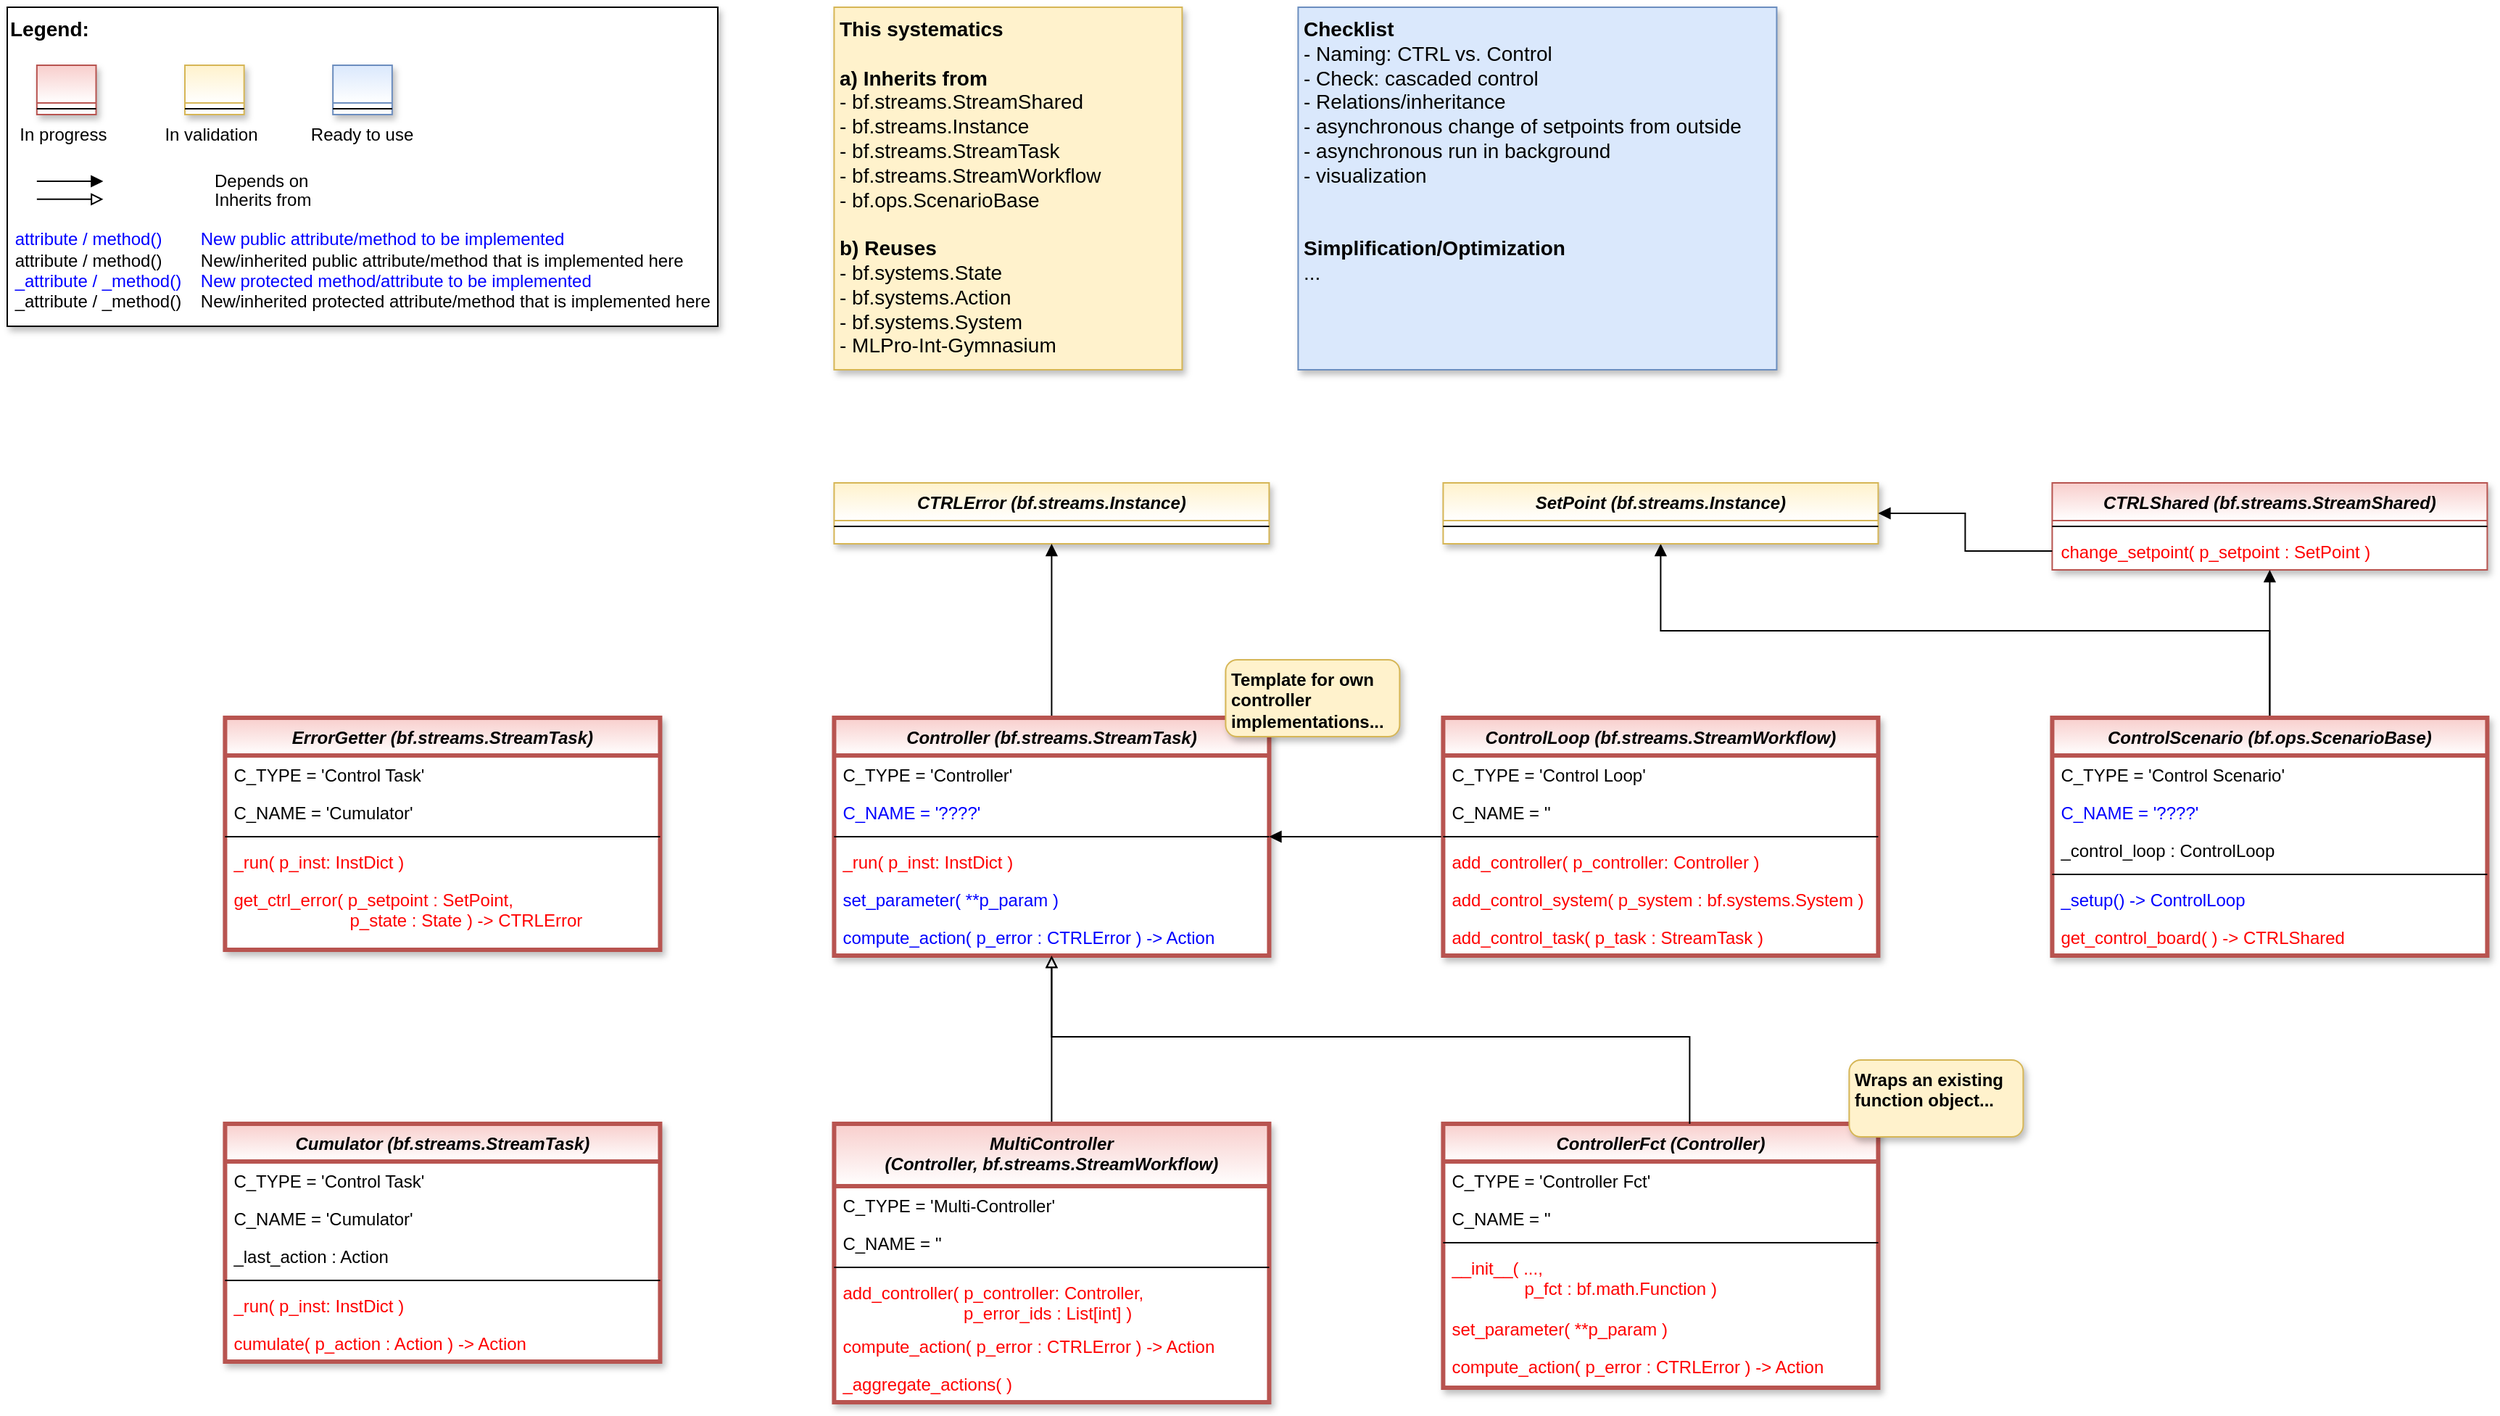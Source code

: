 <mxfile version="20.7.4" type="device"><diagram id="C5RBs43oDa-KdzZeNtuy" name="Page-1"><mxGraphModel dx="2894" dy="1236" grid="1" gridSize="10" guides="1" tooltips="1" connect="1" arrows="1" fold="1" page="1" pageScale="1" pageWidth="2336" pageHeight="1654" math="0" shadow="0"><root><mxCell id="WIyWlLk6GJQsqaUBKTNV-0"/><mxCell id="WIyWlLk6GJQsqaUBKTNV-1" parent="WIyWlLk6GJQsqaUBKTNV-0"/><mxCell id="fdyP1tWBDfPf_pqGQ-dC-86" value="CTRLError (bf.streams.Instance)" style="swimlane;fontStyle=3;align=center;verticalAlign=top;childLayout=stackLayout;horizontal=1;startSize=26;horizontalStack=0;resizeParent=1;resizeLast=0;collapsible=1;marginBottom=0;rounded=0;shadow=1;strokeWidth=1;fillColor=#fff2cc;strokeColor=#d6b656;swimlaneFillColor=#ffffff;gradientColor=#FFFFFF;" parent="WIyWlLk6GJQsqaUBKTNV-1" vertex="1"><mxGeometry x="610.21" y="368" width="300" height="42" as="geometry"><mxRectangle x="230" y="140" width="160" height="26" as="alternateBounds"/></mxGeometry></mxCell><mxCell id="fdyP1tWBDfPf_pqGQ-dC-89" value="" style="line;html=1;strokeWidth=1;align=left;verticalAlign=middle;spacingTop=-1;spacingLeft=3;spacingRight=3;rotatable=0;labelPosition=right;points=[];portConstraint=eastwest;" parent="fdyP1tWBDfPf_pqGQ-dC-86" vertex="1"><mxGeometry y="26" width="300" height="8" as="geometry"/></mxCell><mxCell id="gUQ-q-52XsLSWtc9X4ot-0" value="CTRLShared (bf.streams.StreamShared)" style="swimlane;fontStyle=3;align=center;verticalAlign=top;childLayout=stackLayout;horizontal=1;startSize=26;horizontalStack=0;resizeParent=1;resizeLast=0;collapsible=1;marginBottom=0;rounded=0;shadow=1;strokeWidth=1;fillColor=#f8cecc;strokeColor=#b85450;swimlaneFillColor=#ffffff;gradientColor=#FFFFFF;" parent="WIyWlLk6GJQsqaUBKTNV-1" vertex="1"><mxGeometry x="1450.21" y="368" width="300" height="60" as="geometry"><mxRectangle x="230" y="140" width="160" height="26" as="alternateBounds"/></mxGeometry></mxCell><mxCell id="gUQ-q-52XsLSWtc9X4ot-1" value="" style="line;html=1;strokeWidth=1;align=left;verticalAlign=middle;spacingTop=-1;spacingLeft=3;spacingRight=3;rotatable=0;labelPosition=right;points=[];portConstraint=eastwest;" parent="gUQ-q-52XsLSWtc9X4ot-0" vertex="1"><mxGeometry y="26" width="300" height="8" as="geometry"/></mxCell><mxCell id="BeWae3hQQ1d45eF7kmdL-56" value="change_setpoint( p_setpoint : SetPoint )" style="text;align=left;verticalAlign=top;spacingLeft=4;spacingRight=4;overflow=hidden;rotatable=0;points=[[0,0.5],[1,0.5]];portConstraint=eastwest;fontColor=#FF0000;" parent="gUQ-q-52XsLSWtc9X4ot-0" vertex="1"><mxGeometry y="34" width="300" height="26" as="geometry"/></mxCell><mxCell id="3-JznSSeZrS0CLw6vBiC-10" style="edgeStyle=orthogonalEdgeStyle;rounded=0;orthogonalLoop=1;jettySize=auto;html=1;fontColor=#FF0000;endArrow=block;endFill=0;" edge="1" parent="WIyWlLk6GJQsqaUBKTNV-1" source="BeWae3hQQ1d45eF7kmdL-7" target="BeWae3hQQ1d45eF7kmdL-41"><mxGeometry relative="1" as="geometry"/></mxCell><mxCell id="BeWae3hQQ1d45eF7kmdL-7" value="MultiController&#10;(Controller, bf.streams.StreamWorkflow)" style="swimlane;fontStyle=3;align=center;verticalAlign=top;childLayout=stackLayout;horizontal=1;startSize=43;horizontalStack=0;resizeParent=1;resizeLast=0;collapsible=1;marginBottom=0;rounded=0;shadow=1;strokeWidth=3;fillColor=#f8cecc;strokeColor=#b85450;swimlaneFillColor=#ffffff;gradientColor=#FFFFFF;" parent="WIyWlLk6GJQsqaUBKTNV-1" vertex="1"><mxGeometry x="610.21" y="810" width="300" height="192" as="geometry"><mxRectangle x="230" y="140" width="160" height="26" as="alternateBounds"/></mxGeometry></mxCell><mxCell id="BeWae3hQQ1d45eF7kmdL-16" value="C_TYPE = 'Multi-Controller'" style="text;align=left;verticalAlign=top;spacingLeft=4;spacingRight=4;overflow=hidden;rotatable=0;points=[[0,0.5],[1,0.5]];portConstraint=eastwest;fontColor=default;" parent="BeWae3hQQ1d45eF7kmdL-7" vertex="1"><mxGeometry y="43" width="300" height="26" as="geometry"/></mxCell><mxCell id="BeWae3hQQ1d45eF7kmdL-20" value="C_NAME = ''" style="text;align=left;verticalAlign=top;spacingLeft=4;spacingRight=4;overflow=hidden;rotatable=0;points=[[0,0.5],[1,0.5]];portConstraint=eastwest;fontColor=default;" parent="BeWae3hQQ1d45eF7kmdL-7" vertex="1"><mxGeometry y="69" width="300" height="26" as="geometry"/></mxCell><mxCell id="BeWae3hQQ1d45eF7kmdL-9" value="" style="line;html=1;strokeWidth=1;align=left;verticalAlign=middle;spacingTop=-1;spacingLeft=3;spacingRight=3;rotatable=0;labelPosition=right;points=[];portConstraint=eastwest;" parent="BeWae3hQQ1d45eF7kmdL-7" vertex="1"><mxGeometry y="95" width="300" height="8" as="geometry"/></mxCell><mxCell id="BeWae3hQQ1d45eF7kmdL-40" value="add_controller( p_controller: Controller, &#10;                         p_error_ids : List[int] )" style="text;align=left;verticalAlign=top;spacingLeft=4;spacingRight=4;overflow=hidden;rotatable=0;points=[[0,0.5],[1,0.5]];portConstraint=eastwest;fontColor=#FF0000;" parent="BeWae3hQQ1d45eF7kmdL-7" vertex="1"><mxGeometry y="103" width="300" height="37" as="geometry"/></mxCell><mxCell id="pjStZlk7W4hdXA8x17on-1" value="compute_action( p_error : CTRLError ) -&gt; Action" style="text;align=left;verticalAlign=top;spacingLeft=4;spacingRight=4;overflow=hidden;rotatable=0;points=[[0,0.5],[1,0.5]];portConstraint=eastwest;fontColor=#FF0000;" parent="BeWae3hQQ1d45eF7kmdL-7" vertex="1"><mxGeometry y="140" width="300" height="26" as="geometry"/></mxCell><mxCell id="BeWae3hQQ1d45eF7kmdL-55" value="_aggregate_actions( )" style="text;align=left;verticalAlign=top;spacingLeft=4;spacingRight=4;overflow=hidden;rotatable=0;points=[[0,0.5],[1,0.5]];portConstraint=eastwest;fontColor=#FF0000;" parent="BeWae3hQQ1d45eF7kmdL-7" vertex="1"><mxGeometry y="166" width="300" height="26" as="geometry"/></mxCell><mxCell id="3-JznSSeZrS0CLw6vBiC-11" style="edgeStyle=orthogonalEdgeStyle;rounded=0;orthogonalLoop=1;jettySize=auto;html=1;fontColor=#FF0000;endArrow=block;endFill=1;" edge="1" parent="WIyWlLk6GJQsqaUBKTNV-1" source="BeWae3hQQ1d45eF7kmdL-25" target="gUQ-q-52XsLSWtc9X4ot-0"><mxGeometry relative="1" as="geometry"/></mxCell><mxCell id="3-JznSSeZrS0CLw6vBiC-12" style="edgeStyle=orthogonalEdgeStyle;rounded=0;orthogonalLoop=1;jettySize=auto;html=1;fontColor=#FF0000;endArrow=block;endFill=1;" edge="1" parent="WIyWlLk6GJQsqaUBKTNV-1" source="BeWae3hQQ1d45eF7kmdL-25" target="BeWae3hQQ1d45eF7kmdL-57"><mxGeometry relative="1" as="geometry"><Array as="points"><mxPoint x="1600.21" y="470"/><mxPoint x="1180.21" y="470"/></Array></mxGeometry></mxCell><mxCell id="BeWae3hQQ1d45eF7kmdL-25" value="ControlScenario (bf.ops.ScenarioBase)" style="swimlane;fontStyle=3;align=center;verticalAlign=top;childLayout=stackLayout;horizontal=1;startSize=26;horizontalStack=0;resizeParent=1;resizeLast=0;collapsible=1;marginBottom=0;rounded=0;shadow=1;strokeWidth=3;fillColor=#f8cecc;strokeColor=#b85450;swimlaneFillColor=#ffffff;gradientColor=#FFFFFF;" parent="WIyWlLk6GJQsqaUBKTNV-1" vertex="1"><mxGeometry x="1450.21" y="530" width="300" height="164" as="geometry"><mxRectangle x="230" y="140" width="160" height="26" as="alternateBounds"/></mxGeometry></mxCell><mxCell id="BeWae3hQQ1d45eF7kmdL-26" value="C_TYPE = 'Control Scenario'" style="text;align=left;verticalAlign=top;spacingLeft=4;spacingRight=4;overflow=hidden;rotatable=0;points=[[0,0.5],[1,0.5]];portConstraint=eastwest;fontColor=default;" parent="BeWae3hQQ1d45eF7kmdL-25" vertex="1"><mxGeometry y="26" width="300" height="26" as="geometry"/></mxCell><mxCell id="BeWae3hQQ1d45eF7kmdL-29" value="C_NAME = '????'" style="text;align=left;verticalAlign=top;spacingLeft=4;spacingRight=4;overflow=hidden;rotatable=0;points=[[0,0.5],[1,0.5]];portConstraint=eastwest;fontColor=#0000FF;fillColor=none;" parent="BeWae3hQQ1d45eF7kmdL-25" vertex="1"><mxGeometry y="52" width="300" height="26" as="geometry"/></mxCell><mxCell id="BeWae3hQQ1d45eF7kmdL-73" value="_control_loop : ControlLoop" style="text;align=left;verticalAlign=top;spacingLeft=4;spacingRight=4;overflow=hidden;rotatable=0;points=[[0,0.5],[1,0.5]];portConstraint=eastwest;fontColor=default;" parent="BeWae3hQQ1d45eF7kmdL-25" vertex="1"><mxGeometry y="78" width="300" height="26" as="geometry"/></mxCell><mxCell id="BeWae3hQQ1d45eF7kmdL-28" value="" style="line;html=1;strokeWidth=1;align=left;verticalAlign=middle;spacingTop=-1;spacingLeft=3;spacingRight=3;rotatable=0;labelPosition=right;points=[];portConstraint=eastwest;" parent="BeWae3hQQ1d45eF7kmdL-25" vertex="1"><mxGeometry y="104" width="300" height="8" as="geometry"/></mxCell><mxCell id="BeWae3hQQ1d45eF7kmdL-72" value="_setup() -&gt; ControlLoop" style="text;align=left;verticalAlign=top;spacingLeft=4;spacingRight=4;overflow=hidden;rotatable=0;points=[[0,0.5],[1,0.5]];portConstraint=eastwest;fontColor=#0000FF;" parent="BeWae3hQQ1d45eF7kmdL-25" vertex="1"><mxGeometry y="112" width="300" height="26" as="geometry"/></mxCell><mxCell id="BeWae3hQQ1d45eF7kmdL-60" value="get_control_board( ) -&gt; CTRLShared" style="text;align=left;verticalAlign=top;spacingLeft=4;spacingRight=4;overflow=hidden;rotatable=0;points=[[0,0.5],[1,0.5]];portConstraint=eastwest;fontColor=#FF0000;" parent="BeWae3hQQ1d45eF7kmdL-25" vertex="1"><mxGeometry y="138" width="300" height="26" as="geometry"/></mxCell><mxCell id="BeWae3hQQ1d45eF7kmdL-31" value="Cumulator (bf.streams.StreamTask)" style="swimlane;fontStyle=3;align=center;verticalAlign=top;childLayout=stackLayout;horizontal=1;startSize=26;horizontalStack=0;resizeParent=1;resizeLast=0;collapsible=1;marginBottom=0;rounded=0;shadow=1;strokeWidth=3;fillColor=#f8cecc;strokeColor=#b85450;swimlaneFillColor=#ffffff;gradientColor=#FFFFFF;" parent="WIyWlLk6GJQsqaUBKTNV-1" vertex="1"><mxGeometry x="190.21" y="810" width="300" height="164" as="geometry"><mxRectangle x="230" y="140" width="160" height="26" as="alternateBounds"/></mxGeometry></mxCell><mxCell id="BeWae3hQQ1d45eF7kmdL-32" value="C_TYPE = 'Control Task'" style="text;align=left;verticalAlign=top;spacingLeft=4;spacingRight=4;overflow=hidden;rotatable=0;points=[[0,0.5],[1,0.5]];portConstraint=eastwest;fontColor=default;" parent="BeWae3hQQ1d45eF7kmdL-31" vertex="1"><mxGeometry y="26" width="300" height="26" as="geometry"/></mxCell><mxCell id="BeWae3hQQ1d45eF7kmdL-33" value="C_NAME = 'Cumulator'" style="text;align=left;verticalAlign=top;spacingLeft=4;spacingRight=4;overflow=hidden;rotatable=0;points=[[0,0.5],[1,0.5]];portConstraint=eastwest;fontColor=default;" parent="BeWae3hQQ1d45eF7kmdL-31" vertex="1"><mxGeometry y="52" width="300" height="26" as="geometry"/></mxCell><mxCell id="3-JznSSeZrS0CLw6vBiC-22" value="_last_action : Action" style="text;align=left;verticalAlign=top;spacingLeft=4;spacingRight=4;overflow=hidden;rotatable=0;points=[[0,0.5],[1,0.5]];portConstraint=eastwest;fontColor=default;" vertex="1" parent="BeWae3hQQ1d45eF7kmdL-31"><mxGeometry y="78" width="300" height="26" as="geometry"/></mxCell><mxCell id="BeWae3hQQ1d45eF7kmdL-34" value="" style="line;html=1;strokeWidth=1;align=left;verticalAlign=middle;spacingTop=-1;spacingLeft=3;spacingRight=3;rotatable=0;labelPosition=right;points=[];portConstraint=eastwest;" parent="BeWae3hQQ1d45eF7kmdL-31" vertex="1"><mxGeometry y="104" width="300" height="8" as="geometry"/></mxCell><mxCell id="3-JznSSeZrS0CLw6vBiC-17" value="_run( p_inst: InstDict )" style="text;align=left;verticalAlign=top;spacingLeft=4;spacingRight=4;overflow=hidden;rotatable=0;points=[[0,0.5],[1,0.5]];portConstraint=eastwest;fontColor=#FF0000;" vertex="1" parent="BeWae3hQQ1d45eF7kmdL-31"><mxGeometry y="112" width="300" height="26" as="geometry"/></mxCell><mxCell id="3-JznSSeZrS0CLw6vBiC-20" value="cumulate( p_action : Action ) -&gt; Action" style="text;align=left;verticalAlign=top;spacingLeft=4;spacingRight=4;overflow=hidden;rotatable=0;points=[[0,0.5],[1,0.5]];portConstraint=eastwest;fontColor=#FF0000;" vertex="1" parent="BeWae3hQQ1d45eF7kmdL-31"><mxGeometry y="138" width="300" height="26" as="geometry"/></mxCell><mxCell id="BeWae3hQQ1d45eF7kmdL-35" value="ErrorGetter (bf.streams.StreamTask)" style="swimlane;fontStyle=3;align=center;verticalAlign=top;childLayout=stackLayout;horizontal=1;startSize=26;horizontalStack=0;resizeParent=1;resizeLast=0;collapsible=1;marginBottom=0;rounded=0;shadow=1;strokeWidth=3;fillColor=#f8cecc;strokeColor=#b85450;swimlaneFillColor=#ffffff;gradientColor=#FFFFFF;" parent="WIyWlLk6GJQsqaUBKTNV-1" vertex="1"><mxGeometry x="190.21" y="530" width="300" height="160" as="geometry"><mxRectangle x="230" y="140" width="160" height="26" as="alternateBounds"/></mxGeometry></mxCell><mxCell id="BeWae3hQQ1d45eF7kmdL-36" value="C_TYPE = 'Control Task'" style="text;align=left;verticalAlign=top;spacingLeft=4;spacingRight=4;overflow=hidden;rotatable=0;points=[[0,0.5],[1,0.5]];portConstraint=eastwest;fontColor=default;" parent="BeWae3hQQ1d45eF7kmdL-35" vertex="1"><mxGeometry y="26" width="300" height="26" as="geometry"/></mxCell><mxCell id="BeWae3hQQ1d45eF7kmdL-37" value="C_NAME = 'Cumulator'" style="text;align=left;verticalAlign=top;spacingLeft=4;spacingRight=4;overflow=hidden;rotatable=0;points=[[0,0.5],[1,0.5]];portConstraint=eastwest;fontColor=default;" parent="BeWae3hQQ1d45eF7kmdL-35" vertex="1"><mxGeometry y="52" width="300" height="26" as="geometry"/></mxCell><mxCell id="BeWae3hQQ1d45eF7kmdL-38" value="" style="line;html=1;strokeWidth=1;align=left;verticalAlign=middle;spacingTop=-1;spacingLeft=3;spacingRight=3;rotatable=0;labelPosition=right;points=[];portConstraint=eastwest;" parent="BeWae3hQQ1d45eF7kmdL-35" vertex="1"><mxGeometry y="78" width="300" height="8" as="geometry"/></mxCell><mxCell id="3-JznSSeZrS0CLw6vBiC-16" value="_run( p_inst: InstDict )" style="text;align=left;verticalAlign=top;spacingLeft=4;spacingRight=4;overflow=hidden;rotatable=0;points=[[0,0.5],[1,0.5]];portConstraint=eastwest;fontColor=#FF0000;" vertex="1" parent="BeWae3hQQ1d45eF7kmdL-35"><mxGeometry y="86" width="300" height="26" as="geometry"/></mxCell><mxCell id="3-JznSSeZrS0CLw6vBiC-21" value="get_ctrl_error( p_setpoint : SetPoint, &#10;                        p_state : State ) -&gt; CTRLError" style="text;align=left;verticalAlign=top;spacingLeft=4;spacingRight=4;overflow=hidden;rotatable=0;points=[[0,0.5],[1,0.5]];portConstraint=eastwest;fontColor=#FF0000;" vertex="1" parent="BeWae3hQQ1d45eF7kmdL-35"><mxGeometry y="112" width="300" height="38" as="geometry"/></mxCell><mxCell id="3-JznSSeZrS0CLw6vBiC-14" style="edgeStyle=orthogonalEdgeStyle;rounded=0;orthogonalLoop=1;jettySize=auto;html=1;fontColor=#FF0000;endArrow=block;endFill=1;" edge="1" parent="WIyWlLk6GJQsqaUBKTNV-1" source="BeWae3hQQ1d45eF7kmdL-41" target="fdyP1tWBDfPf_pqGQ-dC-86"><mxGeometry relative="1" as="geometry"/></mxCell><mxCell id="BeWae3hQQ1d45eF7kmdL-41" value="Controller (bf.streams.StreamTask)" style="swimlane;fontStyle=3;align=center;verticalAlign=top;childLayout=stackLayout;horizontal=1;startSize=26;horizontalStack=0;resizeParent=1;resizeLast=0;collapsible=1;marginBottom=0;rounded=0;shadow=1;strokeWidth=3;fillColor=#f8cecc;strokeColor=#b85450;swimlaneFillColor=#ffffff;gradientColor=#FFFFFF;" parent="WIyWlLk6GJQsqaUBKTNV-1" vertex="1"><mxGeometry x="610.21" y="530" width="300" height="164" as="geometry"><mxRectangle x="230" y="140" width="160" height="26" as="alternateBounds"/></mxGeometry></mxCell><mxCell id="BeWae3hQQ1d45eF7kmdL-42" value="C_TYPE = 'Controller'" style="text;align=left;verticalAlign=top;spacingLeft=4;spacingRight=4;overflow=hidden;rotatable=0;points=[[0,0.5],[1,0.5]];portConstraint=eastwest;fontColor=default;" parent="BeWae3hQQ1d45eF7kmdL-41" vertex="1"><mxGeometry y="26" width="300" height="26" as="geometry"/></mxCell><mxCell id="BeWae3hQQ1d45eF7kmdL-43" value="C_NAME = '????'" style="text;align=left;verticalAlign=top;spacingLeft=4;spacingRight=4;overflow=hidden;rotatable=0;points=[[0,0.5],[1,0.5]];portConstraint=eastwest;fontColor=#0000FF;fillColor=none;" parent="BeWae3hQQ1d45eF7kmdL-41" vertex="1"><mxGeometry y="52" width="300" height="26" as="geometry"/></mxCell><mxCell id="BeWae3hQQ1d45eF7kmdL-44" value="" style="line;html=1;strokeWidth=1;align=left;verticalAlign=middle;spacingTop=-1;spacingLeft=3;spacingRight=3;rotatable=0;labelPosition=right;points=[];portConstraint=eastwest;" parent="BeWae3hQQ1d45eF7kmdL-41" vertex="1"><mxGeometry y="78" width="300" height="8" as="geometry"/></mxCell><mxCell id="pjStZlk7W4hdXA8x17on-2" value="_run( p_inst: InstDict )" style="text;align=left;verticalAlign=top;spacingLeft=4;spacingRight=4;overflow=hidden;rotatable=0;points=[[0,0.5],[1,0.5]];portConstraint=eastwest;fontColor=#FF0000;" parent="BeWae3hQQ1d45eF7kmdL-41" vertex="1"><mxGeometry y="86" width="300" height="26" as="geometry"/></mxCell><mxCell id="BeWae3hQQ1d45eF7kmdL-52" value="set_parameter( **p_param )" style="text;align=left;verticalAlign=top;spacingLeft=4;spacingRight=4;overflow=hidden;rotatable=0;points=[[0,0.5],[1,0.5]];portConstraint=eastwest;fontColor=#0000FF;" parent="BeWae3hQQ1d45eF7kmdL-41" vertex="1"><mxGeometry y="112" width="300" height="26" as="geometry"/></mxCell><mxCell id="pjStZlk7W4hdXA8x17on-0" value="compute_action( p_error : CTRLError ) -&gt; Action" style="text;align=left;verticalAlign=top;spacingLeft=4;spacingRight=4;overflow=hidden;rotatable=0;points=[[0,0.5],[1,0.5]];portConstraint=eastwest;fontColor=#0000FF;" parent="BeWae3hQQ1d45eF7kmdL-41" vertex="1"><mxGeometry y="138" width="300" height="26" as="geometry"/></mxCell><mxCell id="3-JznSSeZrS0CLw6vBiC-13" style="edgeStyle=orthogonalEdgeStyle;rounded=0;orthogonalLoop=1;jettySize=auto;html=1;fontColor=#FF0000;endArrow=block;endFill=1;" edge="1" parent="WIyWlLk6GJQsqaUBKTNV-1" source="BeWae3hQQ1d45eF7kmdL-46" target="BeWae3hQQ1d45eF7kmdL-41"><mxGeometry relative="1" as="geometry"/></mxCell><mxCell id="BeWae3hQQ1d45eF7kmdL-46" value="ControlLoop (bf.streams.StreamWorkflow)" style="swimlane;fontStyle=3;align=center;verticalAlign=top;childLayout=stackLayout;horizontal=1;startSize=26;horizontalStack=0;resizeParent=1;resizeLast=0;collapsible=1;marginBottom=0;rounded=0;shadow=1;strokeWidth=3;fillColor=#f8cecc;strokeColor=#b85450;swimlaneFillColor=#ffffff;gradientColor=#FFFFFF;" parent="WIyWlLk6GJQsqaUBKTNV-1" vertex="1"><mxGeometry x="1030.21" y="530" width="300" height="164" as="geometry"><mxRectangle x="230" y="140" width="160" height="26" as="alternateBounds"/></mxGeometry></mxCell><mxCell id="BeWae3hQQ1d45eF7kmdL-47" value="C_TYPE = 'Control Loop'" style="text;align=left;verticalAlign=top;spacingLeft=4;spacingRight=4;overflow=hidden;rotatable=0;points=[[0,0.5],[1,0.5]];portConstraint=eastwest;fontColor=default;" parent="BeWae3hQQ1d45eF7kmdL-46" vertex="1"><mxGeometry y="26" width="300" height="26" as="geometry"/></mxCell><mxCell id="BeWae3hQQ1d45eF7kmdL-51" value="C_NAME = ''" style="text;align=left;verticalAlign=top;spacingLeft=4;spacingRight=4;overflow=hidden;rotatable=0;points=[[0,0.5],[1,0.5]];portConstraint=eastwest;fontColor=default;" parent="BeWae3hQQ1d45eF7kmdL-46" vertex="1"><mxGeometry y="52" width="300" height="26" as="geometry"/></mxCell><mxCell id="BeWae3hQQ1d45eF7kmdL-49" value="" style="line;html=1;strokeWidth=1;align=left;verticalAlign=middle;spacingTop=-1;spacingLeft=3;spacingRight=3;rotatable=0;labelPosition=right;points=[];portConstraint=eastwest;" parent="BeWae3hQQ1d45eF7kmdL-46" vertex="1"><mxGeometry y="78" width="300" height="8" as="geometry"/></mxCell><mxCell id="BeWae3hQQ1d45eF7kmdL-71" value="add_controller( p_controller: Controller )" style="text;align=left;verticalAlign=top;spacingLeft=4;spacingRight=4;overflow=hidden;rotatable=0;points=[[0,0.5],[1,0.5]];portConstraint=eastwest;fontColor=#FF0000;" parent="BeWae3hQQ1d45eF7kmdL-46" vertex="1"><mxGeometry y="86" width="300" height="26" as="geometry"/></mxCell><mxCell id="BeWae3hQQ1d45eF7kmdL-74" value="add_control_system( p_system : bf.systems.System )" style="text;align=left;verticalAlign=top;spacingLeft=4;spacingRight=4;overflow=hidden;rotatable=0;points=[[0,0.5],[1,0.5]];portConstraint=eastwest;fontColor=#FF0000;" parent="BeWae3hQQ1d45eF7kmdL-46" vertex="1"><mxGeometry y="112" width="300" height="26" as="geometry"/></mxCell><mxCell id="BeWae3hQQ1d45eF7kmdL-75" value="add_control_task( p_task : StreamTask )" style="text;align=left;verticalAlign=top;spacingLeft=4;spacingRight=4;overflow=hidden;rotatable=0;points=[[0,0.5],[1,0.5]];portConstraint=eastwest;fontColor=#FF0000;" parent="BeWae3hQQ1d45eF7kmdL-46" vertex="1"><mxGeometry y="138" width="300" height="26" as="geometry"/></mxCell><mxCell id="BeWae3hQQ1d45eF7kmdL-57" value="SetPoint (bf.streams.Instance)" style="swimlane;fontStyle=3;align=center;verticalAlign=top;childLayout=stackLayout;horizontal=1;startSize=26;horizontalStack=0;resizeParent=1;resizeLast=0;collapsible=1;marginBottom=0;rounded=0;shadow=1;strokeWidth=1;fillColor=#fff2cc;strokeColor=#d6b656;swimlaneFillColor=#ffffff;gradientColor=#FFFFFF;" parent="WIyWlLk6GJQsqaUBKTNV-1" vertex="1"><mxGeometry x="1030.21" y="368" width="300" height="42" as="geometry"><mxRectangle x="230" y="140" width="160" height="26" as="alternateBounds"/></mxGeometry></mxCell><mxCell id="BeWae3hQQ1d45eF7kmdL-58" value="" style="line;html=1;strokeWidth=1;align=left;verticalAlign=middle;spacingTop=-1;spacingLeft=3;spacingRight=3;rotatable=0;labelPosition=right;points=[];portConstraint=eastwest;" parent="BeWae3hQQ1d45eF7kmdL-57" vertex="1"><mxGeometry y="26" width="300" height="8" as="geometry"/></mxCell><mxCell id="pjStZlk7W4hdXA8x17on-3" value="&lt;b style=&quot;border-color: var(--border-color);&quot;&gt;Template for own controller implementations...&lt;/b&gt;" style="rounded=1;whiteSpace=wrap;html=1;align=left;spacingLeft=2;verticalAlign=top;fillColor=#fff2cc;strokeColor=#d6b656;gradientColor=none;shadow=1;" parent="WIyWlLk6GJQsqaUBKTNV-1" vertex="1"><mxGeometry x="880.21" y="490" width="120" height="53" as="geometry"/></mxCell><mxCell id="3-JznSSeZrS0CLw6vBiC-8" value="" style="group" vertex="1" connectable="0" parent="WIyWlLk6GJQsqaUBKTNV-1"><mxGeometry x="1030.21" y="766" width="400" height="208" as="geometry"/></mxCell><mxCell id="3-JznSSeZrS0CLw6vBiC-0" value="ControllerFct (Controller)" style="swimlane;fontStyle=3;align=center;verticalAlign=top;childLayout=stackLayout;horizontal=1;startSize=26;horizontalStack=0;resizeParent=1;resizeLast=0;collapsible=1;marginBottom=0;rounded=0;shadow=1;strokeWidth=3;fillColor=#f8cecc;strokeColor=#b85450;swimlaneFillColor=#ffffff;gradientColor=#FFFFFF;" vertex="1" parent="3-JznSSeZrS0CLw6vBiC-8"><mxGeometry y="44" width="300" height="182" as="geometry"><mxRectangle x="230" y="140" width="160" height="26" as="alternateBounds"/></mxGeometry></mxCell><mxCell id="3-JznSSeZrS0CLw6vBiC-1" value="C_TYPE = 'Controller Fct'" style="text;align=left;verticalAlign=top;spacingLeft=4;spacingRight=4;overflow=hidden;rotatable=0;points=[[0,0.5],[1,0.5]];portConstraint=eastwest;fontColor=default;" vertex="1" parent="3-JznSSeZrS0CLw6vBiC-0"><mxGeometry y="26" width="300" height="26" as="geometry"/></mxCell><mxCell id="3-JznSSeZrS0CLw6vBiC-9" value="C_NAME = ''" style="text;align=left;verticalAlign=top;spacingLeft=4;spacingRight=4;overflow=hidden;rotatable=0;points=[[0,0.5],[1,0.5]];portConstraint=eastwest;fontColor=default;" vertex="1" parent="3-JznSSeZrS0CLw6vBiC-0"><mxGeometry y="52" width="300" height="26" as="geometry"/></mxCell><mxCell id="3-JznSSeZrS0CLw6vBiC-3" value="" style="line;html=1;strokeWidth=1;align=left;verticalAlign=middle;spacingTop=-1;spacingLeft=3;spacingRight=3;rotatable=0;labelPosition=right;points=[];portConstraint=eastwest;" vertex="1" parent="3-JznSSeZrS0CLw6vBiC-0"><mxGeometry y="78" width="300" height="8" as="geometry"/></mxCell><mxCell id="3-JznSSeZrS0CLw6vBiC-19" value="__init__( ...,&#10;               p_fct : bf.math.Function )" style="text;align=left;verticalAlign=top;spacingLeft=4;spacingRight=4;overflow=hidden;rotatable=0;points=[[0,0.5],[1,0.5]];portConstraint=eastwest;fontColor=#FF0000;" vertex="1" parent="3-JznSSeZrS0CLw6vBiC-0"><mxGeometry y="86" width="300" height="42" as="geometry"/></mxCell><mxCell id="3-JznSSeZrS0CLw6vBiC-5" value="set_parameter( **p_param )" style="text;align=left;verticalAlign=top;spacingLeft=4;spacingRight=4;overflow=hidden;rotatable=0;points=[[0,0.5],[1,0.5]];portConstraint=eastwest;fontColor=#FF0000;" vertex="1" parent="3-JznSSeZrS0CLw6vBiC-0"><mxGeometry y="128" width="300" height="26" as="geometry"/></mxCell><mxCell id="3-JznSSeZrS0CLw6vBiC-6" value="compute_action( p_error : CTRLError ) -&gt; Action" style="text;align=left;verticalAlign=top;spacingLeft=4;spacingRight=4;overflow=hidden;rotatable=0;points=[[0,0.5],[1,0.5]];portConstraint=eastwest;fontColor=#FF0000;" vertex="1" parent="3-JznSSeZrS0CLw6vBiC-0"><mxGeometry y="154" width="300" height="26" as="geometry"/></mxCell><mxCell id="3-JznSSeZrS0CLw6vBiC-7" value="&lt;b style=&quot;border-color: var(--border-color);&quot;&gt;Wraps an existing function object...&lt;/b&gt;" style="rounded=1;whiteSpace=wrap;html=1;align=left;spacingLeft=2;verticalAlign=top;fillColor=#fff2cc;strokeColor=#d6b656;gradientColor=none;shadow=1;" vertex="1" parent="3-JznSSeZrS0CLw6vBiC-8"><mxGeometry x="280" width="120" height="53" as="geometry"/></mxCell><mxCell id="fcJVb3HREh7NScvAmxeq-1" value="&lt;font color=&quot;#000000&quot; size=&quot;1&quot;&gt;&lt;b style=&quot;font-size: 14px&quot;&gt;Legend:&lt;br&gt;&lt;/b&gt;&lt;/font&gt;&lt;br&gt;&lt;br&gt;&lt;br&gt;&lt;font color=&quot;#0000ff&quot; style=&quot;font-size: 6px&quot;&gt;&lt;br&gt;&lt;/font&gt;&lt;span style=&quot;color: rgb(0 , 0 , 0)&quot;&gt;&lt;font style=&quot;font-size: 4px&quot;&gt;&amp;nbsp; &amp;nbsp;&lt;/font&gt;&amp;nbsp;In progress&amp;nbsp; &amp;nbsp; &amp;nbsp; &amp;nbsp; &amp;nbsp; &amp;nbsp; In validation&amp;nbsp; &amp;nbsp; &amp;nbsp; &amp;nbsp; &amp;nbsp; &amp;nbsp;Ready to use&lt;/span&gt;&lt;font color=&quot;#000000&quot;&gt;&amp;nbsp;&lt;br&gt;&lt;/font&gt;&lt;font color=&quot;#0000ff&quot;&gt;&lt;br&gt;&lt;br&gt;&lt;br&gt;&lt;br&gt;&amp;nbsp;attribute / method()&amp;nbsp; &amp;nbsp; &amp;nbsp; &amp;nbsp; New public attribute/method to be implemented&lt;/font&gt;&lt;br&gt;&lt;font color=&quot;#000000&quot;&gt;&amp;nbsp;&lt;/font&gt;&lt;font color=&quot;#000000&quot;&gt;attribute / method()&lt;span&gt; &lt;/span&gt;&amp;nbsp; &amp;nbsp; &amp;nbsp; &amp;nbsp;New/inherited public attribute/method that is implemented here&lt;br&gt;&lt;/font&gt;&lt;font color=&quot;#0000ff&quot;&gt;&amp;nbsp;_attribute /&amp;nbsp;&lt;/font&gt;&lt;font color=&quot;#0000ff&quot;&gt;_method()&amp;nbsp; &amp;nbsp; New protected method/attribute to be implemented&lt;/font&gt;&lt;br&gt;&lt;font color=&quot;#000000&quot;&gt;&amp;nbsp;_attribute / _method()&amp;nbsp; &amp;nbsp; New/inherited protected attribute/method that is implemented here&lt;br&gt;&lt;/font&gt;&lt;font color=&quot;#000000&quot;&gt;&lt;br&gt;&lt;br&gt;&lt;br&gt;&lt;br&gt;&lt;br&gt;&lt;/font&gt;" style="text;html=1;align=left;verticalAlign=top;whiteSpace=wrap;rounded=0;fontColor=#006600;strokeColor=#000000;shadow=1;fillColor=#ffffff;" parent="WIyWlLk6GJQsqaUBKTNV-1" vertex="1"><mxGeometry x="40" y="40" width="490.0" height="220" as="geometry"/></mxCell><mxCell id="fcJVb3HREh7NScvAmxeq-2" value="Depends on" style="endArrow=block;html=1;labelPosition=right;verticalLabelPosition=middle;align=left;verticalAlign=middle;endFill=1;fontSize=12;" parent="WIyWlLk6GJQsqaUBKTNV-1" edge="1"><mxGeometry x="-1572.915" y="-2140" width="51.042" height="50" as="geometry"><mxPoint x="60.418" y="160.003" as="sourcePoint"/><mxPoint x="106.201" y="160.003" as="targetPoint"/><mxPoint x="98" as="offset"/><Array as="points"><mxPoint x="80.835" y="160"/></Array></mxGeometry></mxCell><mxCell id="fcJVb3HREh7NScvAmxeq-3" value="Inherits from" style="endArrow=block;html=1;labelPosition=right;verticalLabelPosition=middle;align=left;verticalAlign=middle;endFill=0;fontSize=12;" parent="WIyWlLk6GJQsqaUBKTNV-1" edge="1"><mxGeometry x="-1572.915" y="-2140" width="51.042" height="50" as="geometry"><mxPoint x="60.418" y="172.385" as="sourcePoint"/><mxPoint x="106.201" y="172.385" as="targetPoint"/><mxPoint x="98" y="1" as="offset"/></mxGeometry></mxCell><mxCell id="fcJVb3HREh7NScvAmxeq-4" value="" style="swimlane;fontStyle=3;align=center;verticalAlign=top;childLayout=stackLayout;horizontal=1;startSize=26;horizontalStack=0;resizeParent=1;resizeLast=0;collapsible=1;marginBottom=0;rounded=0;shadow=1;strokeWidth=1;fillColor=#f8cecc;strokeColor=#b85450;gradientColor=#ffffff;swimlaneFillColor=#ffffff;" parent="WIyWlLk6GJQsqaUBKTNV-1" vertex="1"><mxGeometry x="60.418" y="80" width="40.833" height="34" as="geometry"><mxRectangle x="230" y="140" width="160" height="26" as="alternateBounds"/></mxGeometry></mxCell><mxCell id="fcJVb3HREh7NScvAmxeq-5" value="" style="line;html=1;strokeWidth=1;align=left;verticalAlign=middle;spacingTop=-1;spacingLeft=3;spacingRight=3;rotatable=0;labelPosition=right;points=[];portConstraint=eastwest;" parent="fcJVb3HREh7NScvAmxeq-4" vertex="1"><mxGeometry y="26" width="40.833" height="8" as="geometry"/></mxCell><mxCell id="fcJVb3HREh7NScvAmxeq-6" value="" style="swimlane;fontStyle=3;align=center;verticalAlign=top;childLayout=stackLayout;horizontal=1;startSize=26;horizontalStack=0;resizeParent=1;resizeLast=0;collapsible=1;marginBottom=0;rounded=0;shadow=1;strokeWidth=1;fillColor=#fff2cc;strokeColor=#d6b656;gradientColor=#ffffff;swimlaneFillColor=#ffffff;" parent="WIyWlLk6GJQsqaUBKTNV-1" vertex="1"><mxGeometry x="162.502" y="80" width="40.833" height="34" as="geometry"><mxRectangle x="230" y="140" width="160" height="26" as="alternateBounds"/></mxGeometry></mxCell><mxCell id="fcJVb3HREh7NScvAmxeq-7" value="" style="line;html=1;strokeWidth=1;align=left;verticalAlign=middle;spacingTop=-1;spacingLeft=3;spacingRight=3;rotatable=0;labelPosition=right;points=[];portConstraint=eastwest;" parent="fcJVb3HREh7NScvAmxeq-6" vertex="1"><mxGeometry y="26" width="40.833" height="8" as="geometry"/></mxCell><mxCell id="fcJVb3HREh7NScvAmxeq-8" value="" style="swimlane;fontStyle=3;align=center;verticalAlign=top;childLayout=stackLayout;horizontal=1;startSize=26;horizontalStack=0;resizeParent=1;resizeLast=0;collapsible=1;marginBottom=0;rounded=0;shadow=1;strokeWidth=1;fillColor=#dae8fc;strokeColor=#6c8ebf;gradientColor=#ffffff;swimlaneFillColor=#ffffff;" parent="WIyWlLk6GJQsqaUBKTNV-1" vertex="1"><mxGeometry x="264.585" y="80" width="40.833" height="34" as="geometry"><mxRectangle x="230" y="140" width="160" height="26" as="alternateBounds"/></mxGeometry></mxCell><mxCell id="fcJVb3HREh7NScvAmxeq-9" value="" style="line;html=1;strokeWidth=1;align=left;verticalAlign=middle;spacingTop=-1;spacingLeft=3;spacingRight=3;rotatable=0;labelPosition=right;points=[];portConstraint=eastwest;" parent="fcJVb3HREh7NScvAmxeq-8" vertex="1"><mxGeometry y="26" width="40.833" height="8" as="geometry"/></mxCell><mxCell id="BeWae3hQQ1d45eF7kmdL-39" value="&lt;span style=&quot;border-color: var(--border-color); font-size: 14px;&quot;&gt;&lt;b style=&quot;font-size: 14px;&quot;&gt;This systematics&amp;nbsp;&lt;/b&gt;&lt;br style=&quot;font-size: 14px;&quot;&gt;&lt;br style=&quot;font-size: 14px;&quot;&gt;&lt;b style=&quot;font-size: 14px;&quot;&gt;a) Inherits from&lt;br style=&quot;font-size: 14px;&quot;&gt;&lt;/b&gt;- bf.streams.StreamShared&lt;br style=&quot;font-size: 14px;&quot;&gt;- bf.streams.Instance&lt;br style=&quot;font-size: 14px;&quot;&gt;- bf.streams.StreamTask&lt;br style=&quot;font-size: 14px;&quot;&gt;- bf.streams.StreamWorkflow&lt;br style=&quot;font-size: 14px;&quot;&gt;- bf.ops.ScenarioBase&lt;br&gt;&lt;br style=&quot;font-size: 14px;&quot;&gt;&lt;b style=&quot;font-size: 14px;&quot;&gt;b) Reuses&lt;/b&gt;&lt;br style=&quot;font-size: 14px;&quot;&gt;- bf.systems.State&lt;br style=&quot;font-size: 14px;&quot;&gt;- bf.systems.Action&lt;br style=&quot;font-size: 14px;&quot;&gt;- bf.systems.System&lt;br&gt;- MLPro-Int-Gymnasium&lt;br style=&quot;font-size: 14px;&quot;&gt;&lt;/span&gt;" style="rounded=0;whiteSpace=wrap;html=1;align=left;spacingLeft=2;verticalAlign=top;fillColor=#fff2cc;strokeColor=#d6b656;gradientColor=none;shadow=1;fontSize=14;" parent="WIyWlLk6GJQsqaUBKTNV-1" vertex="1"><mxGeometry x="610.21" y="40" width="240" height="250" as="geometry"/></mxCell><mxCell id="BeWae3hQQ1d45eF7kmdL-76" value="&lt;span style=&quot;border-color: var(--border-color); font-size: 14px;&quot;&gt;&lt;b&gt;Checklist&lt;br&gt;&lt;/b&gt;- Naming: CTRL vs. Control&lt;br&gt;- Check: cascaded control&lt;br&gt;- Relations/inheritance&lt;br&gt;- asynchronous change of setpoints from outside&lt;br&gt;- asynchronous run in background&lt;br&gt;- visualization&lt;br&gt;&lt;br&gt;&lt;br&gt;&lt;b&gt;Simplification/Optimization&lt;/b&gt;&lt;br&gt;...&lt;br style=&quot;font-size: 14px;&quot;&gt;&lt;/span&gt;" style="rounded=0;whiteSpace=wrap;html=1;align=left;spacingLeft=2;verticalAlign=top;fillColor=#dae8fc;strokeColor=#6c8ebf;shadow=1;fontSize=14;" parent="WIyWlLk6GJQsqaUBKTNV-1" vertex="1"><mxGeometry x="930.21" y="40" width="330" height="250" as="geometry"/></mxCell><mxCell id="3-JznSSeZrS0CLw6vBiC-15" style="edgeStyle=orthogonalEdgeStyle;rounded=0;orthogonalLoop=1;jettySize=auto;html=1;fontColor=#FF0000;endArrow=block;endFill=0;" edge="1" parent="WIyWlLk6GJQsqaUBKTNV-1" source="3-JznSSeZrS0CLw6vBiC-0" target="BeWae3hQQ1d45eF7kmdL-41"><mxGeometry relative="1" as="geometry"><Array as="points"><mxPoint x="1200.21" y="750"/><mxPoint x="760.21" y="750"/></Array></mxGeometry></mxCell><mxCell id="3-JznSSeZrS0CLw6vBiC-18" style="edgeStyle=orthogonalEdgeStyle;rounded=0;orthogonalLoop=1;jettySize=auto;html=1;fontColor=#FF0000;endArrow=block;endFill=1;" edge="1" parent="WIyWlLk6GJQsqaUBKTNV-1" source="BeWae3hQQ1d45eF7kmdL-56" target="BeWae3hQQ1d45eF7kmdL-57"><mxGeometry relative="1" as="geometry"/></mxCell></root></mxGraphModel></diagram></mxfile>